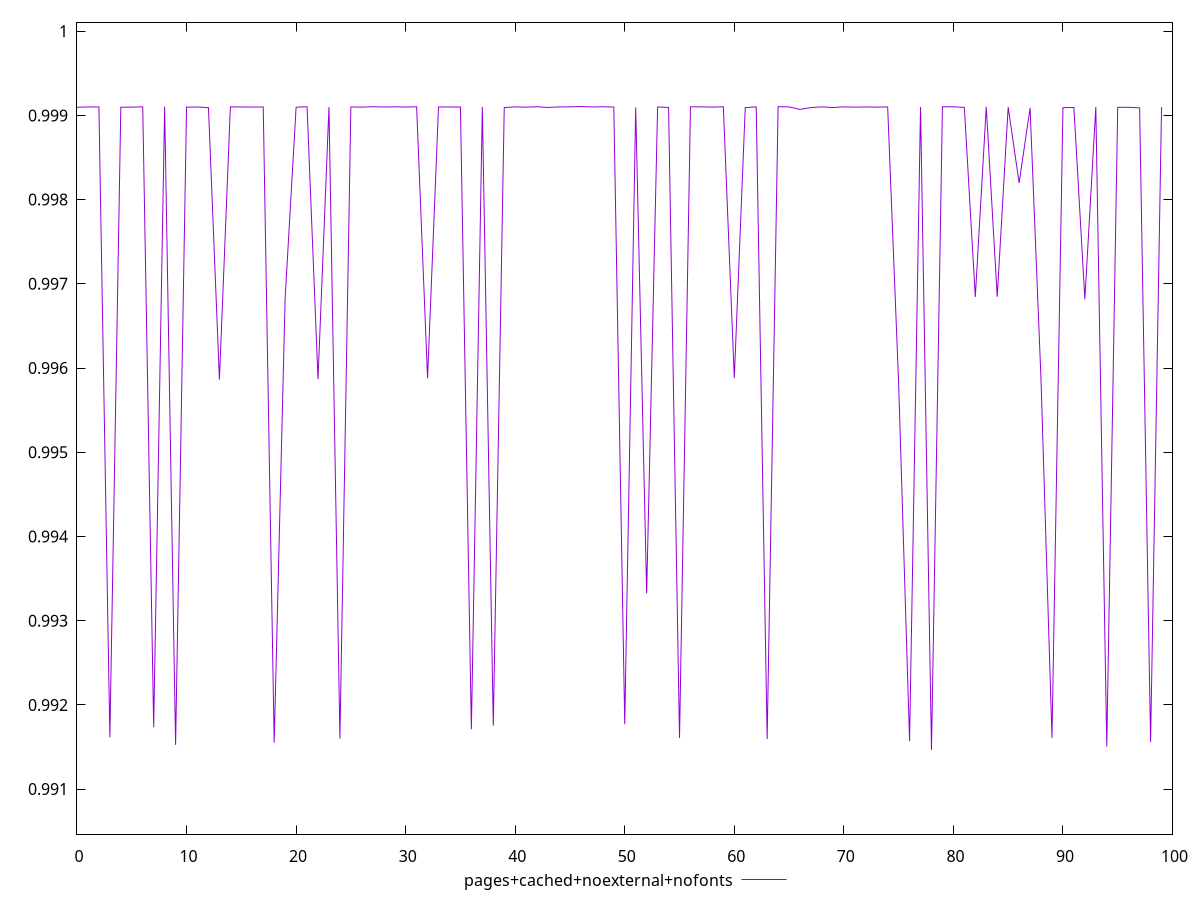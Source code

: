 $_pagesCachedNoexternalNofonts <<EOF
0.999096736158162
0.9991009489244334
0.9991003466216961
0.9916140303028222
0.999097262294983
0.999098102402368
0.9991021124251287
0.9917341586858796
0.9991037797958623
0.9915248253591173
0.9990980738019533
0.9990998439570913
0.9990926825768229
0.9958610571265107
0.9991016468205629
0.999100308129327
0.9990994553447738
0.9991000066333374
0.9915510770581968
0.9968308238155823
0.9990974921064418
0.9991035158706294
0.9958670015638416
0.9990985794047621
0.9915992735526263
0.9991006748357882
0.9990983212154154
0.9991029796394075
0.9991001870213441
0.9991019219733368
0.9990992402101055
0.9991026654632129
0.9958783855782509
0.9991003474866784
0.9990999516894093
0.9990997928997021
0.9917102535461798
0.999100545118085
0.9917524231438964
0.9990938700879506
0.9991012212191352
0.9990980595014802
0.9991029235428225
0.999094773504837
0.9991006661883963
0.9991016813802587
0.9991058115359992
0.9991004465228506
0.9991028493185115
0.9990992726776688
0.9917698784119828
0.9990960057627211
0.9933232462348001
0.9991004175480838
0.9990948139204117
0.9916063539254348
0.9991021029248804
0.9991014022810293
0.9990985261254512
0.9991023106169342
0.9958807752104036
0.9990927522335874
0.999101217329665
0.9915942392285648
0.999104022967297
0.9991012242442698
0.9990714431735468
0.9990933511092855
0.9991013041913706
0.9990939583738623
0.9991013504285078
0.9990983697386282
0.9991004668479979
0.9990980933023129
0.9991012117115177
0.9958200000117146
0.9915706629151572
0.999099283067096
0.9914650381150067
0.9991025597114986
0.9991021573343294
0.9990953717719768
0.9968437192801816
0.999101033645249
0.9968461089640983
0.9990989618173263
0.9981979547517271
0.9990889406712715
0.9958534713118374
0.9916074641669812
0.9990917727371795
0.9990941601449919
0.9968179288677967
0.9990993099060157
0.9915044043484644
0.999096160299578
0.9990962340879848
0.999089782896448
0.9915564739365815
0.9990977253399895
EOF
set key outside below
set terminal pngcairo
set output "report_00005_2020-11-02T22-26-11.212Z/first-cpu-idle/pages+cached+noexternal+nofonts//score.png"
set yrange [0.9904650381150067:1.000105811535999]
plot $_pagesCachedNoexternalNofonts title "pages+cached+noexternal+nofonts" with line ,